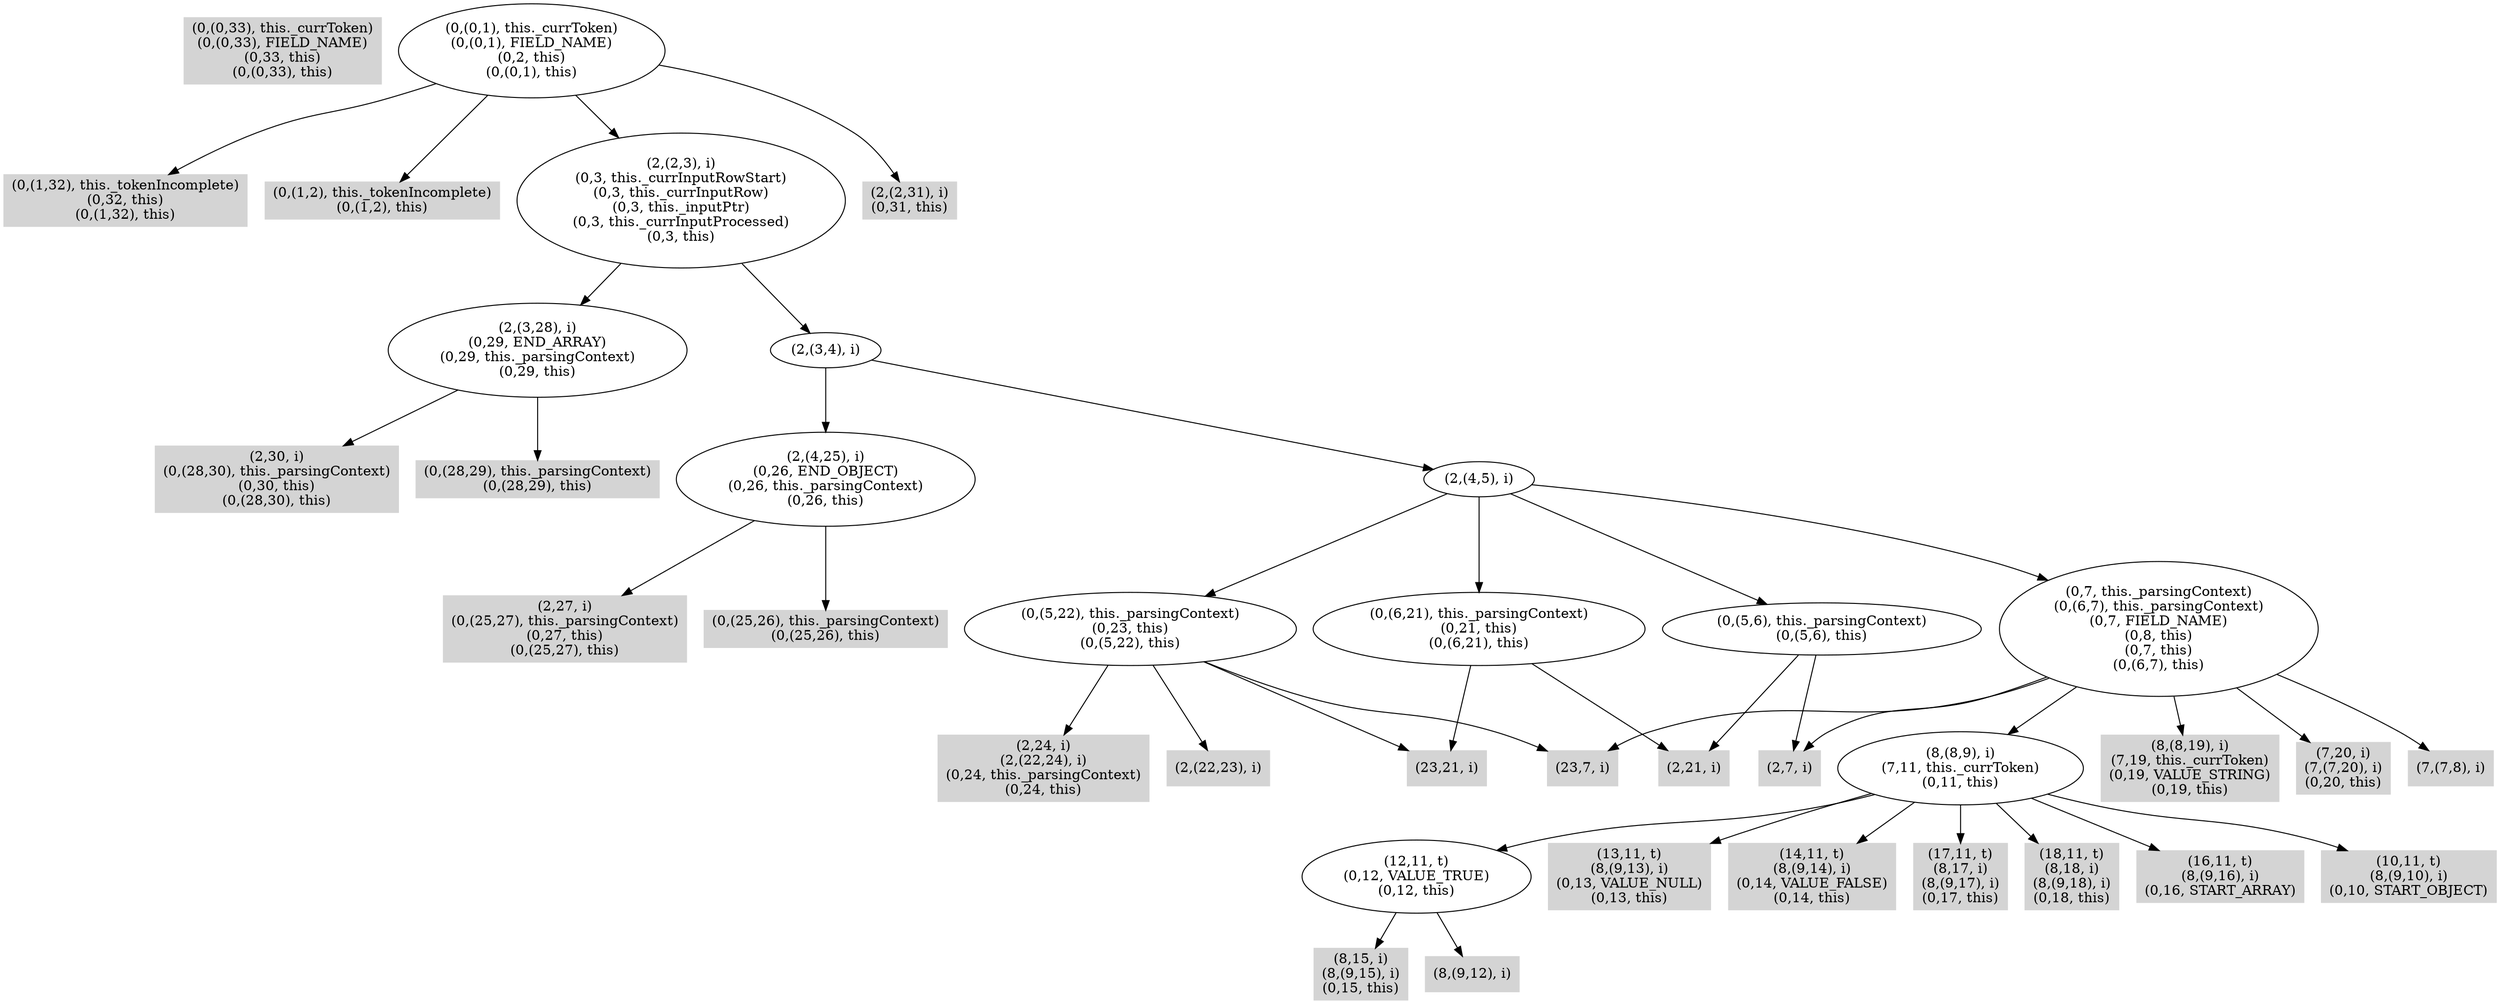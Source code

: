 digraph { 
228 [shape=box,style=filled,color=".0 .0 .83",label="(0,(0,33), this._currToken)\n(0,(0,33), FIELD_NAME)\n(0,33, this)\n(0,(0,33), this)"];
229 [shape=box,style=filled,color=".0 .0 .83",label="(0,(1,32), this._tokenIncomplete)\n(0,32, this)\n(0,(1,32), this)"];
230 [shape=box,style=filled,color=".0 .0 .83",label="(0,(1,2), this._tokenIncomplete)\n(0,(1,2), this)"];
231 [shape=box,style=filled,color=".0 .0 .83",label="(2,24, i)\n(2,(22,24), i)\n(0,24, this._parsingContext)\n(0,24, this)"];
232 [shape=box,style=filled,color=".0 .0 .83",label="(2,(22,23), i)"];
233 [shape=box,style=filled,color=".0 .0 .83",label="(23,7, i)"];
234 [shape=box,style=filled,color=".0 .0 .83",label="(23,21, i)"];
235 [label="(0,(5,22), this._parsingContext)\n(0,23, this)\n(0,(5,22), this)"];
236 [shape=box,style=filled,color=".0 .0 .83",label="(2,7, i)"];
237 [shape=box,style=filled,color=".0 .0 .83",label="(2,21, i)"];
238 [label="(0,(5,6), this._parsingContext)\n(0,(5,6), this)"];
239 [label="(0,(6,21), this._parsingContext)\n(0,21, this)\n(0,(6,21), this)"];
240 [shape=box,style=filled,color=".0 .0 .83",label="(8,15, i)\n(8,(9,15), i)\n(0,15, this)"];
241 [shape=box,style=filled,color=".0 .0 .83",label="(8,(9,12), i)"];
242 [label="(12,11, t)\n(0,12, VALUE_TRUE)\n(0,12, this)"];
243 [shape=box,style=filled,color=".0 .0 .83",label="(13,11, t)\n(8,(9,13), i)\n(0,13, VALUE_NULL)\n(0,13, this)"];
244 [shape=box,style=filled,color=".0 .0 .83",label="(14,11, t)\n(8,(9,14), i)\n(0,14, VALUE_FALSE)\n(0,14, this)"];
245 [shape=box,style=filled,color=".0 .0 .83",label="(17,11, t)\n(8,17, i)\n(8,(9,17), i)\n(0,17, this)"];
246 [shape=box,style=filled,color=".0 .0 .83",label="(18,11, t)\n(8,18, i)\n(8,(9,18), i)\n(0,18, this)"];
247 [shape=box,style=filled,color=".0 .0 .83",label="(16,11, t)\n(8,(9,16), i)\n(0,16, START_ARRAY)"];
248 [shape=box,style=filled,color=".0 .0 .83",label="(10,11, t)\n(8,(9,10), i)\n(0,10, START_OBJECT)"];
249 [label="(8,(8,9), i)\n(7,11, this._currToken)\n(0,11, this)"];
250 [shape=box,style=filled,color=".0 .0 .83",label="(8,(8,19), i)\n(7,19, this._currToken)\n(0,19, VALUE_STRING)\n(0,19, this)"];
251 [shape=box,style=filled,color=".0 .0 .83",label="(7,20, i)\n(7,(7,20), i)\n(0,20, this)"];
252 [shape=box,style=filled,color=".0 .0 .83",label="(7,(7,8), i)"];
253 [label="(0,7, this._parsingContext)\n(0,(6,7), this._parsingContext)\n(0,7, FIELD_NAME)\n(0,8, this)\n(0,7, this)\n(0,(6,7), this)"];
254 [shape=box,style=filled,color=".0 .0 .83",label="(2,27, i)\n(0,(25,27), this._parsingContext)\n(0,27, this)\n(0,(25,27), this)"];
255 [shape=box,style=filled,color=".0 .0 .83",label="(0,(25,26), this._parsingContext)\n(0,(25,26), this)"];
256 [label="(2,(4,25), i)\n(0,26, END_OBJECT)\n(0,26, this._parsingContext)\n(0,26, this)"];
257 [shape=box,style=filled,color=".0 .0 .83",label="(2,30, i)\n(0,(28,30), this._parsingContext)\n(0,30, this)\n(0,(28,30), this)"];
258 [shape=box,style=filled,color=".0 .0 .83",label="(0,(28,29), this._parsingContext)\n(0,(28,29), this)"];
259 [label="(2,(3,28), i)\n(0,29, END_ARRAY)\n(0,29, this._parsingContext)\n(0,29, this)"];
260 [label="(2,(4,5), i)"];
261 [label="(2,(3,4), i)"];
262 [label="(2,(2,3), i)\n(0,3, this._currInputRowStart)\n(0,3, this._currInputRow)\n(0,3, this._inputPtr)\n(0,3, this._currInputProcessed)\n(0,3, this)"];
263 [shape=box,style=filled,color=".0 .0 .83",label="(2,(2,31), i)\n(0,31, this)"];
264 [label="(0,(0,1), this._currToken)\n(0,(0,1), FIELD_NAME)\n(0,2, this)\n(0,(0,1), this)"];
235 -> 231;
235 -> 232;
235 -> 233;
235 -> 234;
238 -> 236;
238 -> 237;
239 -> 234;
239 -> 237;
242 -> 240;
242 -> 241;
249 -> 242;
249 -> 243;
249 -> 244;
249 -> 245;
249 -> 246;
249 -> 247;
249 -> 248;
253 -> 233;
253 -> 236;
253 -> 249;
253 -> 250;
253 -> 251;
253 -> 252;
256 -> 254;
256 -> 255;
259 -> 257;
259 -> 258;
260 -> 235;
260 -> 238;
260 -> 239;
260 -> 253;
261 -> 256;
261 -> 260;
262 -> 259;
262 -> 261;
264 -> 229;
264 -> 230;
264 -> 262;
264 -> 263;
}